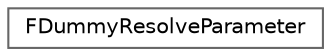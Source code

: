 digraph "Graphical Class Hierarchy"
{
 // INTERACTIVE_SVG=YES
 // LATEX_PDF_SIZE
  bgcolor="transparent";
  edge [fontname=Helvetica,fontsize=10,labelfontname=Helvetica,labelfontsize=10];
  node [fontname=Helvetica,fontsize=10,shape=box,height=0.2,width=0.4];
  rankdir="LR";
  Node0 [id="Node000000",label="FDummyResolveParameter",height=0.2,width=0.4,color="grey40", fillcolor="white", style="filled",URL="$df/d47/structFDummyResolveParameter.html",tooltip=" "];
}
